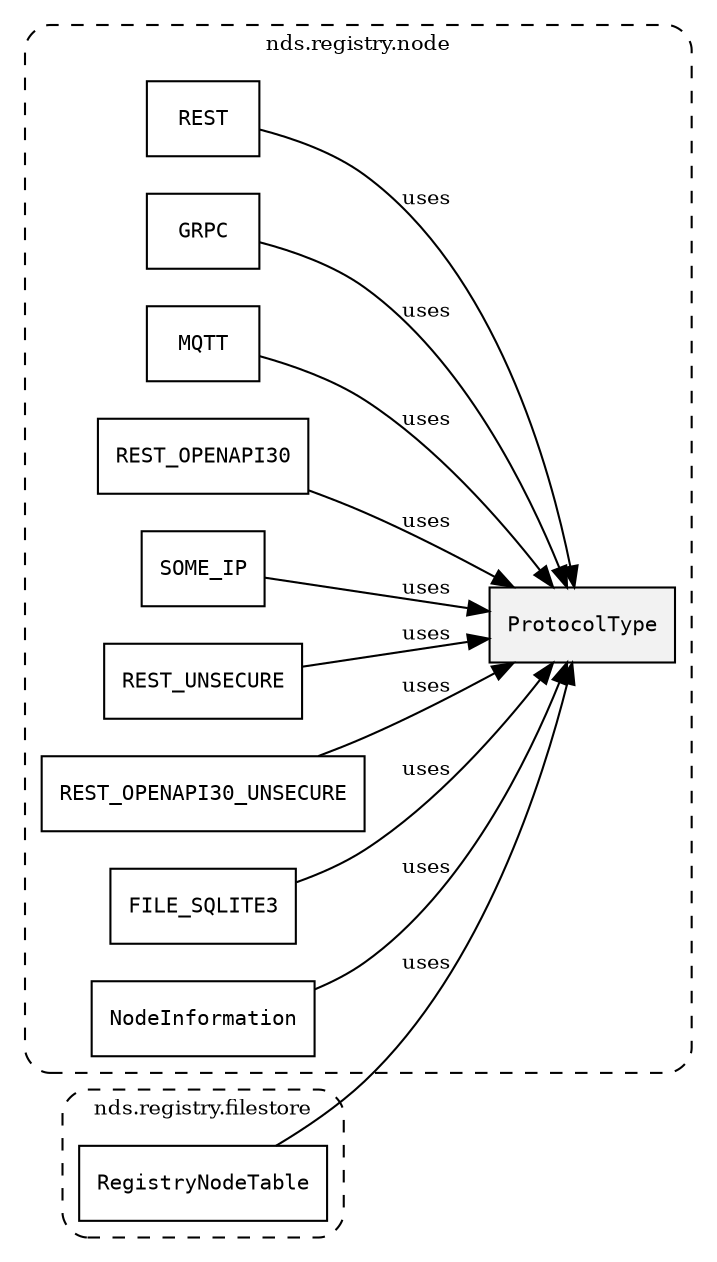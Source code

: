 /**
 * This dot file creates symbol collaboration diagram for ProtocolType.
 */
digraph ZSERIO
{
    node [shape=box, fontsize=10];
    rankdir="LR";
    fontsize=10;
    tooltip="ProtocolType collaboration diagram";

    subgraph "cluster_nds.registry.node"
    {
        style="dashed, rounded";
        label="nds.registry.node";
        tooltip="Package nds.registry.node";
        href="../../../content/packages/nds.registry.node.html#Package-nds-registry-node";
        target="_parent";

        "ProtocolType" [style="filled", fillcolor="#0000000D", target="_parent", label=<<font face="monospace"><table align="center" border="0" cellspacing="0" cellpadding="0"><tr><td href="../../../content/packages/nds.registry.node.html#Subtype-ProtocolType" title="Subtype defined in nds.registry.node">ProtocolType</td></tr></table></font>>];
        "REST" [target="_parent", label=<<font face="monospace"><table align="center" border="0" cellspacing="0" cellpadding="0"><tr><td href="../../../content/packages/nds.registry.node.html#Constant-REST" title="Constant defined in nds.registry.node">REST</td></tr></table></font>>];
        "GRPC" [target="_parent", label=<<font face="monospace"><table align="center" border="0" cellspacing="0" cellpadding="0"><tr><td href="../../../content/packages/nds.registry.node.html#Constant-GRPC" title="Constant defined in nds.registry.node">GRPC</td></tr></table></font>>];
        "MQTT" [target="_parent", label=<<font face="monospace"><table align="center" border="0" cellspacing="0" cellpadding="0"><tr><td href="../../../content/packages/nds.registry.node.html#Constant-MQTT" title="Constant defined in nds.registry.node">MQTT</td></tr></table></font>>];
        "REST_OPENAPI30" [target="_parent", label=<<font face="monospace"><table align="center" border="0" cellspacing="0" cellpadding="0"><tr><td href="../../../content/packages/nds.registry.node.html#Constant-REST_OPENAPI30" title="Constant defined in nds.registry.node">REST_OPENAPI30</td></tr></table></font>>];
        "SOME_IP" [target="_parent", label=<<font face="monospace"><table align="center" border="0" cellspacing="0" cellpadding="0"><tr><td href="../../../content/packages/nds.registry.node.html#Constant-SOME_IP" title="Constant defined in nds.registry.node">SOME_IP</td></tr></table></font>>];
        "REST_UNSECURE" [target="_parent", label=<<font face="monospace"><table align="center" border="0" cellspacing="0" cellpadding="0"><tr><td href="../../../content/packages/nds.registry.node.html#Constant-REST_UNSECURE" title="Constant defined in nds.registry.node">REST_UNSECURE</td></tr></table></font>>];
        "REST_OPENAPI30_UNSECURE" [target="_parent", label=<<font face="monospace"><table align="center" border="0" cellspacing="0" cellpadding="0"><tr><td href="../../../content/packages/nds.registry.node.html#Constant-REST_OPENAPI30_UNSECURE" title="Constant defined in nds.registry.node">REST_OPENAPI30_UNSECURE</td></tr></table></font>>];
        "FILE_SQLITE3" [target="_parent", label=<<font face="monospace"><table align="center" border="0" cellspacing="0" cellpadding="0"><tr><td href="../../../content/packages/nds.registry.node.html#Constant-FILE_SQLITE3" title="Constant defined in nds.registry.node">FILE_SQLITE3</td></tr></table></font>>];
        "NodeInformation" [target="_parent", label=<<font face="monospace"><table align="center" border="0" cellspacing="0" cellpadding="0"><tr><td href="../../../content/packages/nds.registry.node.html#Structure-NodeInformation" title="Structure defined in nds.registry.node">NodeInformation</td></tr></table></font>>];
    }

    subgraph "cluster_nds.registry.filestore"
    {
        style="dashed, rounded";
        label="nds.registry.filestore";
        tooltip="Package nds.registry.filestore";
        href="../../../content/packages/nds.registry.filestore.html#Package-nds-registry-filestore";
        target="_parent";

        "RegistryNodeTable" [target="_parent", label=<<font face="monospace"><table align="center" border="0" cellspacing="0" cellpadding="0"><tr><td href="../../../content/packages/nds.registry.filestore.html#SqlTable-RegistryNodeTable" title="SqlTable defined in nds.registry.filestore">RegistryNodeTable</td></tr></table></font>>];
    }

    "REST" -> "ProtocolType" [label="uses", fontsize=10];
    "GRPC" -> "ProtocolType" [label="uses", fontsize=10];
    "MQTT" -> "ProtocolType" [label="uses", fontsize=10];
    "REST_OPENAPI30" -> "ProtocolType" [label="uses", fontsize=10];
    "SOME_IP" -> "ProtocolType" [label="uses", fontsize=10];
    "REST_UNSECURE" -> "ProtocolType" [label="uses", fontsize=10];
    "REST_OPENAPI30_UNSECURE" -> "ProtocolType" [label="uses", fontsize=10];
    "FILE_SQLITE3" -> "ProtocolType" [label="uses", fontsize=10];
    "NodeInformation" -> "ProtocolType" [label="uses", fontsize=10];
    "RegistryNodeTable" -> "ProtocolType" [label="uses", fontsize=10];
}
